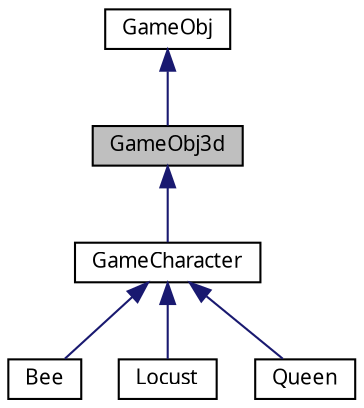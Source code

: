 digraph G
{
  bgcolor="transparent";
  edge [fontname="FreeSans.ttf",fontsize=10,labelfontname="FreeSans.ttf",labelfontsize=10];
  node [fontname="FreeSans.ttf",fontsize=10,shape=record];
  Node1 [label="GameObj3d",height=0.2,width=0.4,color="black", fillcolor="grey75", style="filled" fontcolor="black"];
  Node2 -> Node1 [dir=back,color="midnightblue",fontsize=10,style="solid",fontname="FreeSans.ttf"];
  Node2 [label="GameObj",height=0.2,width=0.4,color="black",URL="$class_game_obj.html"];
  Node1 -> Node3 [dir=back,color="midnightblue",fontsize=10,style="solid",fontname="FreeSans.ttf"];
  Node3 [label="GameCharacter",height=0.2,width=0.4,color="black",URL="$class_game_character.html"];
  Node3 -> Node4 [dir=back,color="midnightblue",fontsize=10,style="solid",fontname="FreeSans.ttf"];
  Node4 [label="Bee",height=0.2,width=0.4,color="black",URL="$class_bee.html"];
  Node3 -> Node5 [dir=back,color="midnightblue",fontsize=10,style="solid",fontname="FreeSans.ttf"];
  Node5 [label="Locust",height=0.2,width=0.4,color="black",URL="$class_locust.html"];
  Node3 -> Node6 [dir=back,color="midnightblue",fontsize=10,style="solid",fontname="FreeSans.ttf"];
  Node6 [label="Queen",height=0.2,width=0.4,color="black",URL="$class_queen.html"];
}
